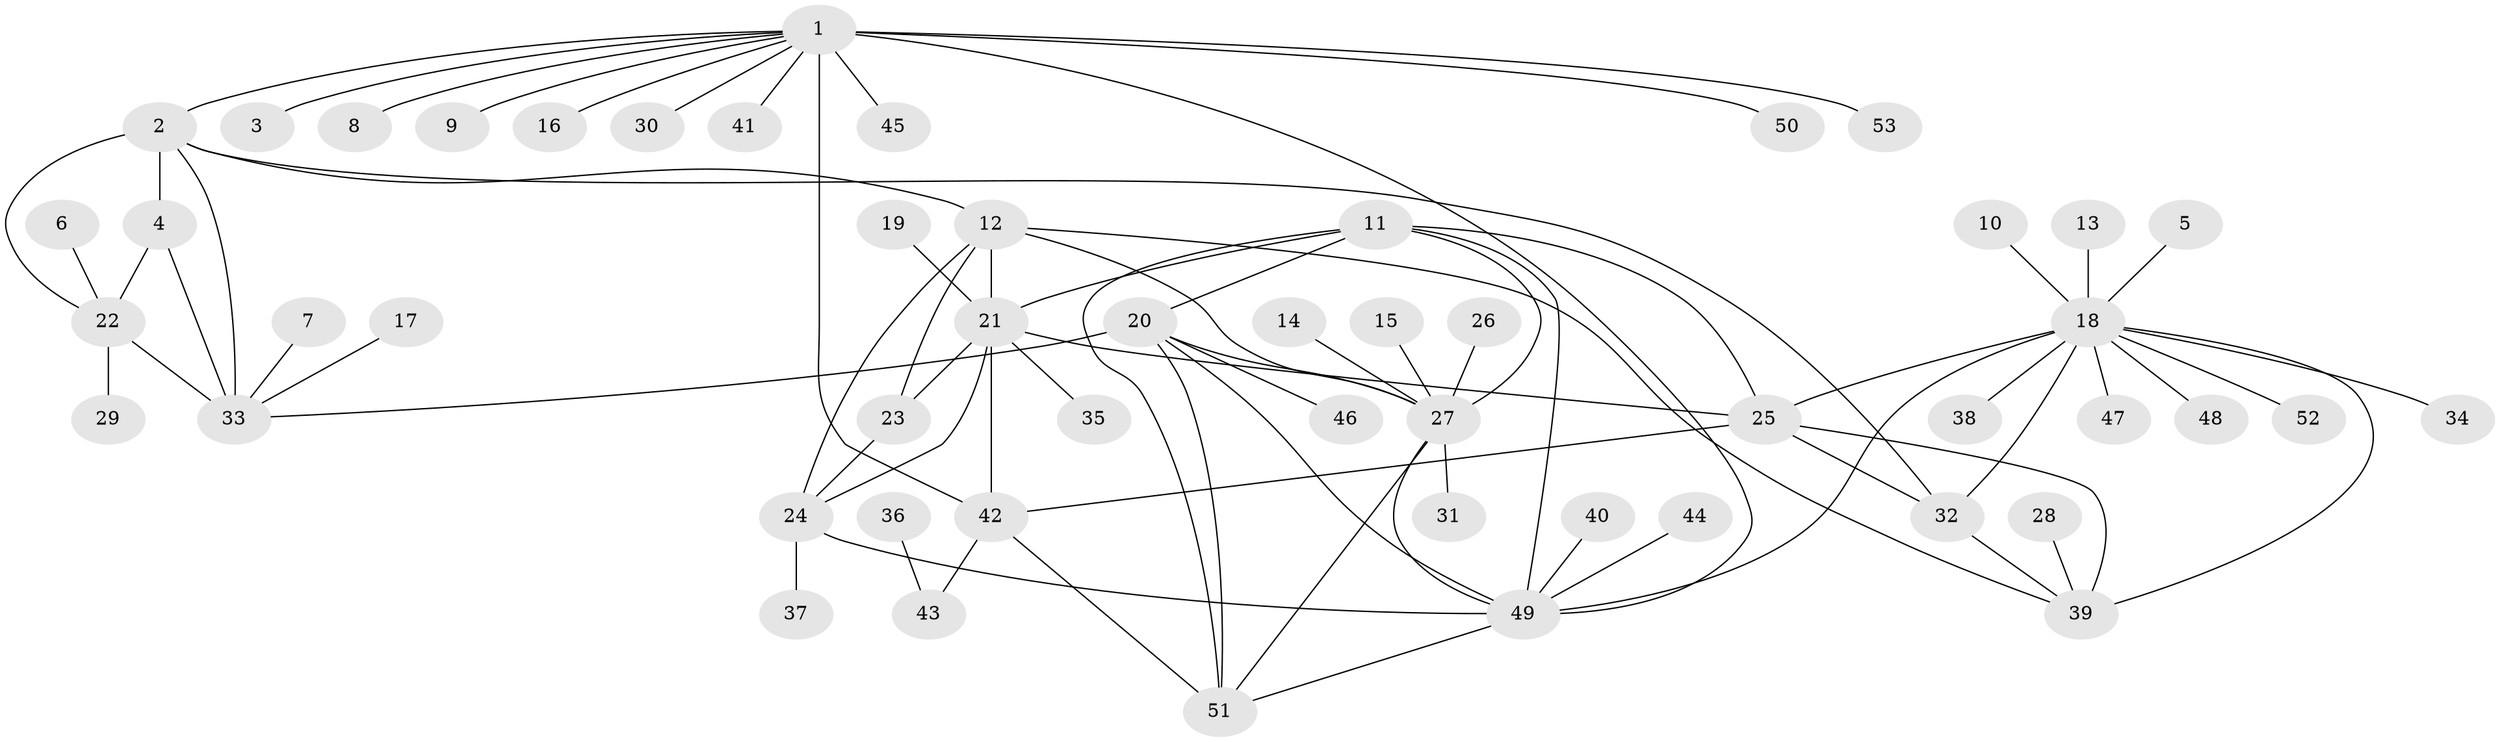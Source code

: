 // original degree distribution, {9: 0.058823529411764705, 6: 0.0196078431372549, 7: 0.029411764705882353, 5: 0.0392156862745098, 10: 0.00980392156862745, 8: 0.06862745098039216, 11: 0.00980392156862745, 4: 0.00980392156862745, 1: 0.5882352941176471, 2: 0.12745098039215685, 3: 0.0392156862745098}
// Generated by graph-tools (version 1.1) at 2025/50/03/09/25 03:50:36]
// undirected, 53 vertices, 78 edges
graph export_dot {
graph [start="1"]
  node [color=gray90,style=filled];
  1;
  2;
  3;
  4;
  5;
  6;
  7;
  8;
  9;
  10;
  11;
  12;
  13;
  14;
  15;
  16;
  17;
  18;
  19;
  20;
  21;
  22;
  23;
  24;
  25;
  26;
  27;
  28;
  29;
  30;
  31;
  32;
  33;
  34;
  35;
  36;
  37;
  38;
  39;
  40;
  41;
  42;
  43;
  44;
  45;
  46;
  47;
  48;
  49;
  50;
  51;
  52;
  53;
  1 -- 2 [weight=1.0];
  1 -- 3 [weight=1.0];
  1 -- 8 [weight=1.0];
  1 -- 9 [weight=1.0];
  1 -- 16 [weight=1.0];
  1 -- 30 [weight=1.0];
  1 -- 41 [weight=1.0];
  1 -- 42 [weight=4.0];
  1 -- 45 [weight=1.0];
  1 -- 49 [weight=1.0];
  1 -- 50 [weight=1.0];
  1 -- 53 [weight=1.0];
  2 -- 4 [weight=2.0];
  2 -- 12 [weight=1.0];
  2 -- 22 [weight=1.0];
  2 -- 32 [weight=2.0];
  2 -- 33 [weight=1.0];
  4 -- 22 [weight=2.0];
  4 -- 33 [weight=2.0];
  5 -- 18 [weight=1.0];
  6 -- 22 [weight=1.0];
  7 -- 33 [weight=1.0];
  10 -- 18 [weight=1.0];
  11 -- 20 [weight=1.0];
  11 -- 21 [weight=1.0];
  11 -- 25 [weight=1.0];
  11 -- 27 [weight=1.0];
  11 -- 49 [weight=1.0];
  11 -- 51 [weight=1.0];
  12 -- 21 [weight=2.0];
  12 -- 23 [weight=2.0];
  12 -- 24 [weight=2.0];
  12 -- 27 [weight=1.0];
  12 -- 39 [weight=1.0];
  13 -- 18 [weight=1.0];
  14 -- 27 [weight=1.0];
  15 -- 27 [weight=1.0];
  17 -- 33 [weight=1.0];
  18 -- 25 [weight=2.0];
  18 -- 32 [weight=2.0];
  18 -- 34 [weight=1.0];
  18 -- 38 [weight=1.0];
  18 -- 39 [weight=2.0];
  18 -- 47 [weight=1.0];
  18 -- 48 [weight=1.0];
  18 -- 49 [weight=1.0];
  18 -- 52 [weight=1.0];
  19 -- 21 [weight=1.0];
  20 -- 27 [weight=1.0];
  20 -- 33 [weight=1.0];
  20 -- 46 [weight=1.0];
  20 -- 49 [weight=1.0];
  20 -- 51 [weight=1.0];
  21 -- 23 [weight=1.0];
  21 -- 24 [weight=1.0];
  21 -- 25 [weight=1.0];
  21 -- 35 [weight=1.0];
  21 -- 42 [weight=1.0];
  22 -- 29 [weight=1.0];
  22 -- 33 [weight=1.0];
  23 -- 24 [weight=1.0];
  24 -- 37 [weight=1.0];
  24 -- 49 [weight=1.0];
  25 -- 32 [weight=1.0];
  25 -- 39 [weight=1.0];
  25 -- 42 [weight=1.0];
  26 -- 27 [weight=1.0];
  27 -- 31 [weight=1.0];
  27 -- 49 [weight=1.0];
  27 -- 51 [weight=1.0];
  28 -- 39 [weight=1.0];
  32 -- 39 [weight=1.0];
  36 -- 43 [weight=1.0];
  40 -- 49 [weight=1.0];
  42 -- 43 [weight=1.0];
  42 -- 51 [weight=1.0];
  44 -- 49 [weight=1.0];
  49 -- 51 [weight=1.0];
}
